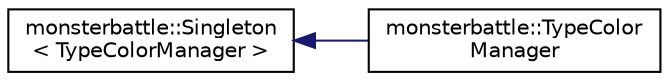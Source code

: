 digraph "Graphical Class Hierarchy"
{
  edge [fontname="Helvetica",fontsize="10",labelfontname="Helvetica",labelfontsize="10"];
  node [fontname="Helvetica",fontsize="10",shape=record];
  rankdir="LR";
  Node0 [label="monsterbattle::Singleton\l\< TypeColorManager \>",height=0.2,width=0.4,color="black", fillcolor="white", style="filled",URL="$structmonsterbattle_1_1Singleton.html"];
  Node0 -> Node1 [dir="back",color="midnightblue",fontsize="10",style="solid",fontname="Helvetica"];
  Node1 [label="monsterbattle::TypeColor\lManager",height=0.2,width=0.4,color="black", fillcolor="white", style="filled",URL="$classmonsterbattle_1_1TypeColorManager.html"];
}
